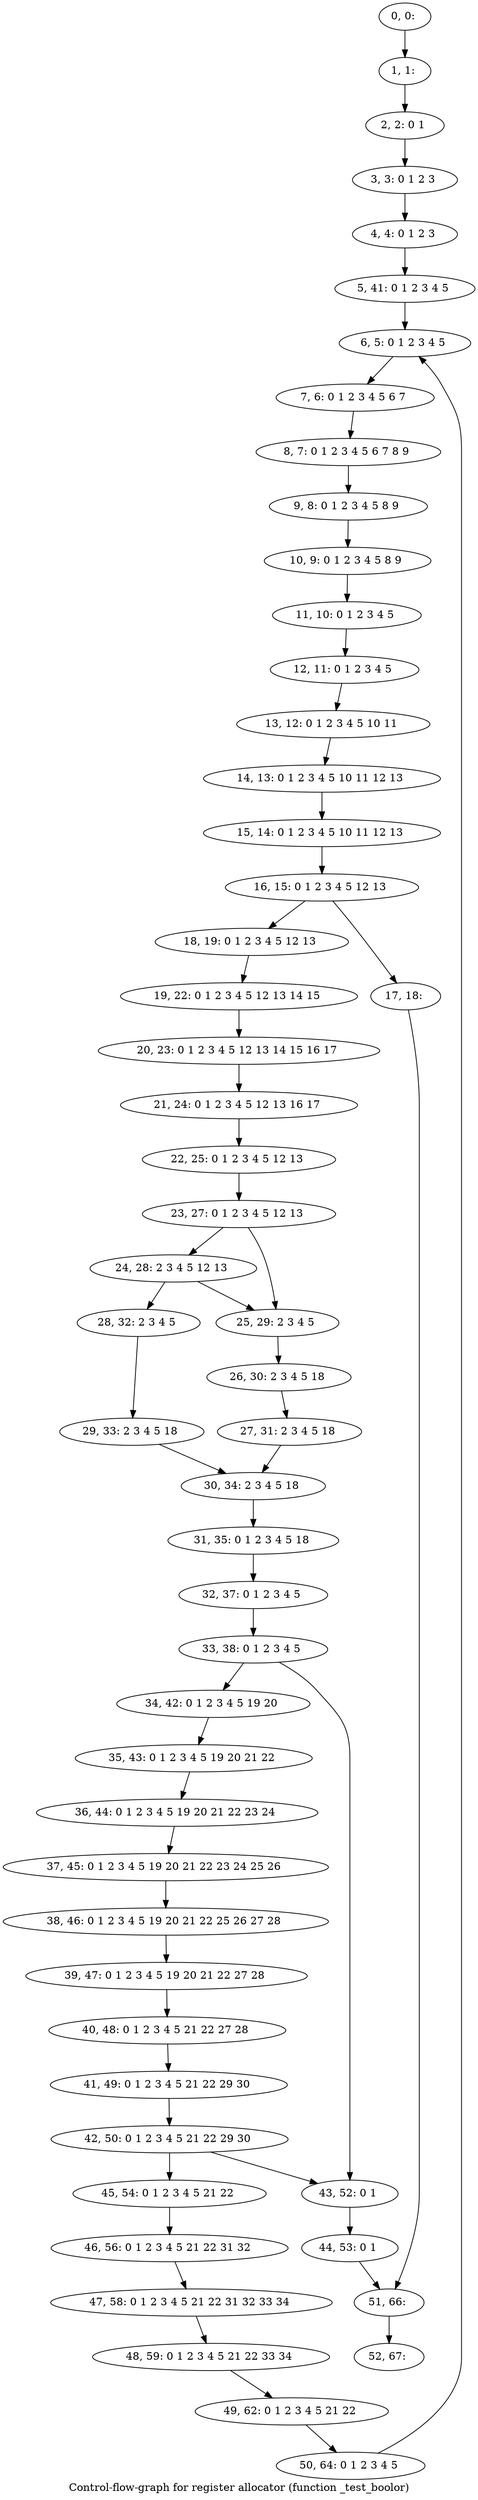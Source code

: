 digraph G {
graph [label="Control-flow-graph for register allocator (function _test_boolor)"]
0[label="0, 0: "];
1[label="1, 1: "];
2[label="2, 2: 0 1 "];
3[label="3, 3: 0 1 2 3 "];
4[label="4, 4: 0 1 2 3 "];
5[label="5, 41: 0 1 2 3 4 5 "];
6[label="6, 5: 0 1 2 3 4 5 "];
7[label="7, 6: 0 1 2 3 4 5 6 7 "];
8[label="8, 7: 0 1 2 3 4 5 6 7 8 9 "];
9[label="9, 8: 0 1 2 3 4 5 8 9 "];
10[label="10, 9: 0 1 2 3 4 5 8 9 "];
11[label="11, 10: 0 1 2 3 4 5 "];
12[label="12, 11: 0 1 2 3 4 5 "];
13[label="13, 12: 0 1 2 3 4 5 10 11 "];
14[label="14, 13: 0 1 2 3 4 5 10 11 12 13 "];
15[label="15, 14: 0 1 2 3 4 5 10 11 12 13 "];
16[label="16, 15: 0 1 2 3 4 5 12 13 "];
17[label="17, 18: "];
18[label="18, 19: 0 1 2 3 4 5 12 13 "];
19[label="19, 22: 0 1 2 3 4 5 12 13 14 15 "];
20[label="20, 23: 0 1 2 3 4 5 12 13 14 15 16 17 "];
21[label="21, 24: 0 1 2 3 4 5 12 13 16 17 "];
22[label="22, 25: 0 1 2 3 4 5 12 13 "];
23[label="23, 27: 0 1 2 3 4 5 12 13 "];
24[label="24, 28: 2 3 4 5 12 13 "];
25[label="25, 29: 2 3 4 5 "];
26[label="26, 30: 2 3 4 5 18 "];
27[label="27, 31: 2 3 4 5 18 "];
28[label="28, 32: 2 3 4 5 "];
29[label="29, 33: 2 3 4 5 18 "];
30[label="30, 34: 2 3 4 5 18 "];
31[label="31, 35: 0 1 2 3 4 5 18 "];
32[label="32, 37: 0 1 2 3 4 5 "];
33[label="33, 38: 0 1 2 3 4 5 "];
34[label="34, 42: 0 1 2 3 4 5 19 20 "];
35[label="35, 43: 0 1 2 3 4 5 19 20 21 22 "];
36[label="36, 44: 0 1 2 3 4 5 19 20 21 22 23 24 "];
37[label="37, 45: 0 1 2 3 4 5 19 20 21 22 23 24 25 26 "];
38[label="38, 46: 0 1 2 3 4 5 19 20 21 22 25 26 27 28 "];
39[label="39, 47: 0 1 2 3 4 5 19 20 21 22 27 28 "];
40[label="40, 48: 0 1 2 3 4 5 21 22 27 28 "];
41[label="41, 49: 0 1 2 3 4 5 21 22 29 30 "];
42[label="42, 50: 0 1 2 3 4 5 21 22 29 30 "];
43[label="43, 52: 0 1 "];
44[label="44, 53: 0 1 "];
45[label="45, 54: 0 1 2 3 4 5 21 22 "];
46[label="46, 56: 0 1 2 3 4 5 21 22 31 32 "];
47[label="47, 58: 0 1 2 3 4 5 21 22 31 32 33 34 "];
48[label="48, 59: 0 1 2 3 4 5 21 22 33 34 "];
49[label="49, 62: 0 1 2 3 4 5 21 22 "];
50[label="50, 64: 0 1 2 3 4 5 "];
51[label="51, 66: "];
52[label="52, 67: "];
0->1 ;
1->2 ;
2->3 ;
3->4 ;
4->5 ;
5->6 ;
6->7 ;
7->8 ;
8->9 ;
9->10 ;
10->11 ;
11->12 ;
12->13 ;
13->14 ;
14->15 ;
15->16 ;
16->17 ;
16->18 ;
17->51 ;
18->19 ;
19->20 ;
20->21 ;
21->22 ;
22->23 ;
23->24 ;
23->25 ;
24->25 ;
24->28 ;
25->26 ;
26->27 ;
27->30 ;
28->29 ;
29->30 ;
30->31 ;
31->32 ;
32->33 ;
33->34 ;
33->43 ;
34->35 ;
35->36 ;
36->37 ;
37->38 ;
38->39 ;
39->40 ;
40->41 ;
41->42 ;
42->43 ;
42->45 ;
43->44 ;
44->51 ;
45->46 ;
46->47 ;
47->48 ;
48->49 ;
49->50 ;
50->6 ;
51->52 ;
}
